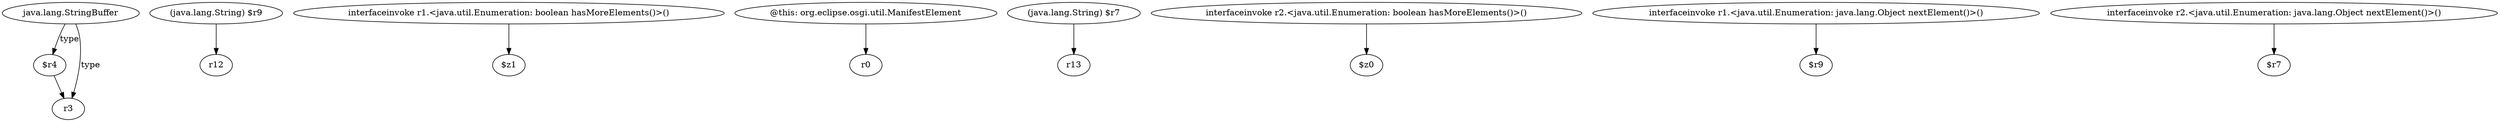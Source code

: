 digraph g {
0[label="$r4"]
1[label="r3"]
0->1[label=""]
2[label="(java.lang.String) $r9"]
3[label="r12"]
2->3[label=""]
4[label="interfaceinvoke r1.<java.util.Enumeration: boolean hasMoreElements()>()"]
5[label="$z1"]
4->5[label=""]
6[label="@this: org.eclipse.osgi.util.ManifestElement"]
7[label="r0"]
6->7[label=""]
8[label="(java.lang.String) $r7"]
9[label="r13"]
8->9[label=""]
10[label="interfaceinvoke r2.<java.util.Enumeration: boolean hasMoreElements()>()"]
11[label="$z0"]
10->11[label=""]
12[label="java.lang.StringBuffer"]
12->0[label="type"]
13[label="interfaceinvoke r1.<java.util.Enumeration: java.lang.Object nextElement()>()"]
14[label="$r9"]
13->14[label=""]
12->1[label="type"]
15[label="interfaceinvoke r2.<java.util.Enumeration: java.lang.Object nextElement()>()"]
16[label="$r7"]
15->16[label=""]
}